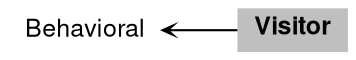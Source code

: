 digraph "Visitor"
{
 // LATEX_PDF_SIZE
  bgcolor="transparent";
  edge [fontname="Helvetica,Arial,sans-serif",fontsize=15,labelfontsize=15 arrowhead=open arrowtail=open arrowsize=0.5];
  node [fontname="Helvetica,Arial,sans-serif",fontsize=15,fontsize=12 shape=plaintext];
  rankdir=LR;
  Node2 [label="Behavioral",height=0.2,width=0.4,color="black",URL="$group__BP.html",tooltip="Behavioral patterns"];
  Node1 [label=<<b>Visitor</b>>,height=0.2,width=0.4,color="black", fillcolor="grey75", style="filled", fontcolor="black",tooltip="Visitor pattern"];
  Node2->Node1 [shape=plaintext, dir="back", style="solid"];
}
